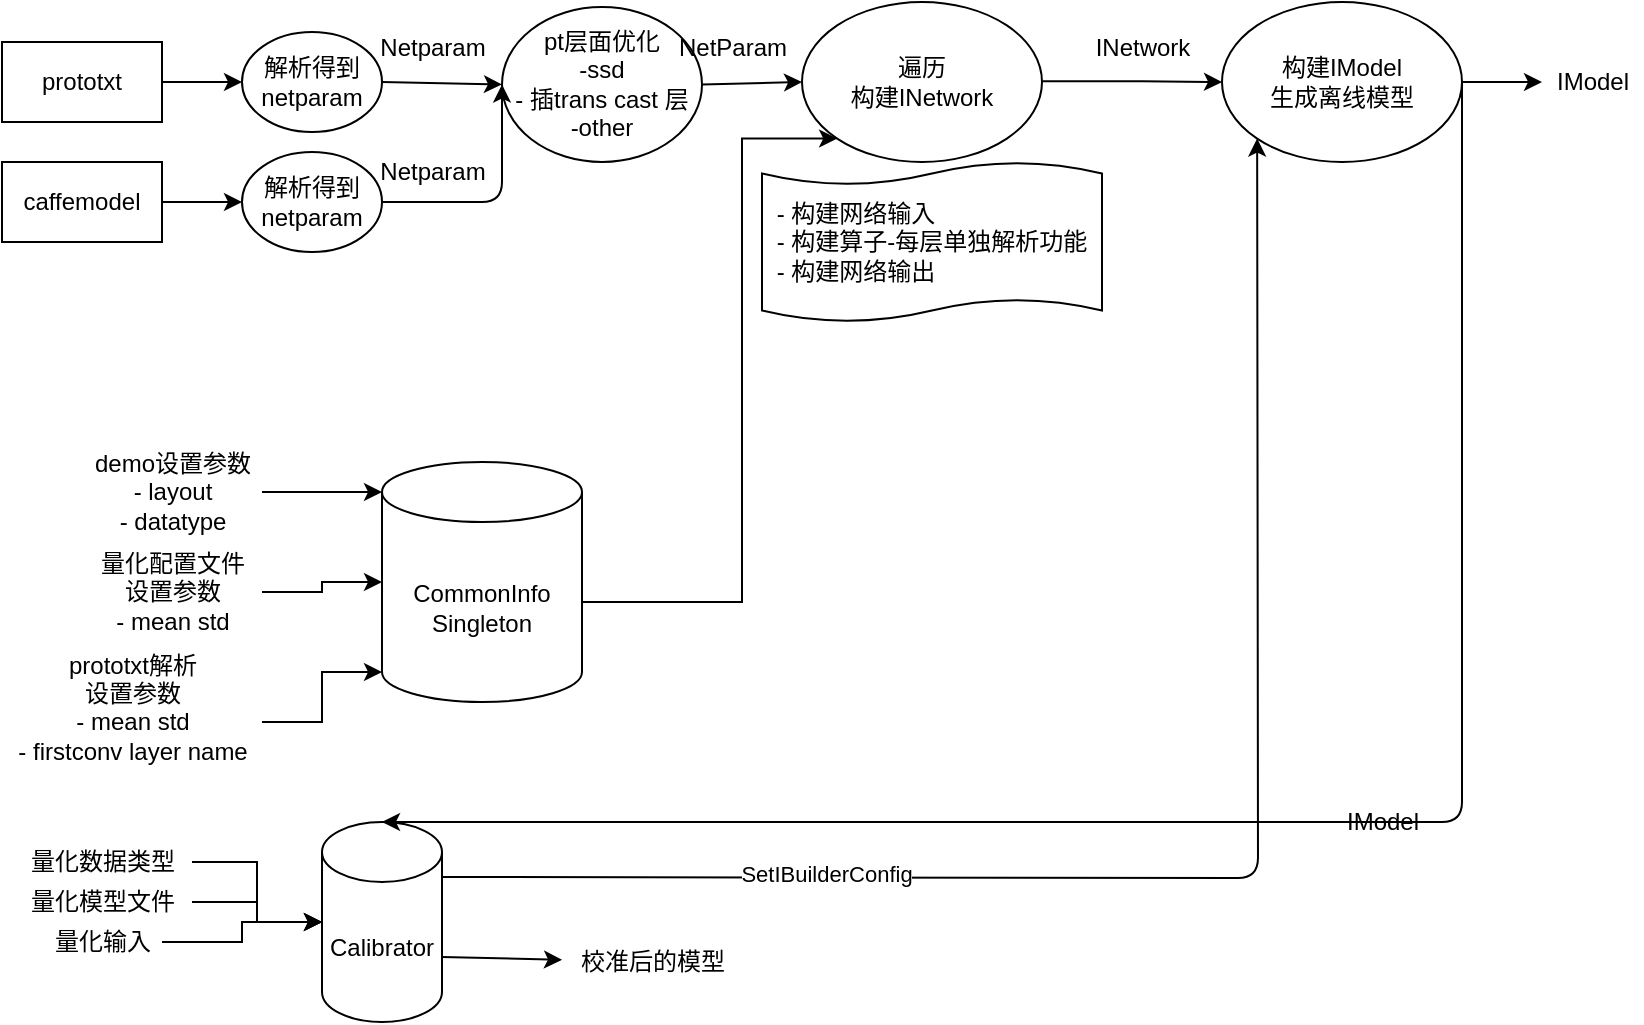 <mxfile version="13.8.1" type="github">
  <diagram id="v_nvT8ZMRaaNZ1D_ayb4" name="Page-1">
    <mxGraphModel dx="942" dy="509" grid="1" gridSize="10" guides="1" tooltips="1" connect="1" arrows="1" fold="1" page="1" pageScale="1" pageWidth="827" pageHeight="1169" math="0" shadow="0">
      <root>
        <mxCell id="0" />
        <mxCell id="1" parent="0" />
        <mxCell id="O-ZwVIryo0NKM8jk4yb6-1" value="prototxt" style="rounded=0;whiteSpace=wrap;html=1;" parent="1" vertex="1">
          <mxGeometry y="240" width="80" height="40" as="geometry" />
        </mxCell>
        <mxCell id="O-ZwVIryo0NKM8jk4yb6-2" value="caffemodel" style="rounded=0;whiteSpace=wrap;html=1;" parent="1" vertex="1">
          <mxGeometry y="300" width="80" height="40" as="geometry" />
        </mxCell>
        <mxCell id="O-ZwVIryo0NKM8jk4yb6-3" value="" style="endArrow=classic;html=1;exitX=1;exitY=0.5;exitDx=0;exitDy=0;" parent="1" source="O-ZwVIryo0NKM8jk4yb6-2" edge="1">
          <mxGeometry width="50" height="50" relative="1" as="geometry">
            <mxPoint x="120" y="360" as="sourcePoint" />
            <mxPoint x="120" y="320" as="targetPoint" />
          </mxGeometry>
        </mxCell>
        <mxCell id="O-ZwVIryo0NKM8jk4yb6-4" value="pt层面优化&lt;br&gt;&lt;div&gt;-ssd&lt;/div&gt;&lt;div&gt;- 插trans cast 层&lt;br&gt;&lt;/div&gt;-other" style="ellipse;whiteSpace=wrap;html=1;" parent="1" vertex="1">
          <mxGeometry x="250" y="222.5" width="100" height="77.5" as="geometry" />
        </mxCell>
        <mxCell id="O-ZwVIryo0NKM8jk4yb6-5" value="" style="endArrow=classic;html=1;exitX=1;exitY=0.5;exitDx=0;exitDy=0;" parent="1" source="O-ZwVIryo0NKM8jk4yb6-1" edge="1">
          <mxGeometry width="50" height="50" relative="1" as="geometry">
            <mxPoint x="30" y="420" as="sourcePoint" />
            <mxPoint x="120" y="260" as="targetPoint" />
            <Array as="points" />
          </mxGeometry>
        </mxCell>
        <mxCell id="O-ZwVIryo0NKM8jk4yb6-6" value="" style="endArrow=classic;html=1;exitX=1;exitY=0.5;exitDx=0;exitDy=0;entryX=0;entryY=0.5;entryDx=0;entryDy=0;" parent="1" target="O-ZwVIryo0NKM8jk4yb6-4" edge="1">
          <mxGeometry width="50" height="50" relative="1" as="geometry">
            <mxPoint x="190" y="260" as="sourcePoint" />
            <mxPoint x="230" y="260" as="targetPoint" />
            <Array as="points" />
          </mxGeometry>
        </mxCell>
        <mxCell id="O-ZwVIryo0NKM8jk4yb6-7" value="解析得到netparam" style="ellipse;whiteSpace=wrap;html=1;" parent="1" vertex="1">
          <mxGeometry x="120" y="235" width="70" height="50" as="geometry" />
        </mxCell>
        <mxCell id="O-ZwVIryo0NKM8jk4yb6-8" value="解析得到netparam" style="ellipse;whiteSpace=wrap;html=1;" parent="1" vertex="1">
          <mxGeometry x="120" y="295" width="70" height="50" as="geometry" />
        </mxCell>
        <mxCell id="O-ZwVIryo0NKM8jk4yb6-9" value="" style="endArrow=classic;html=1;exitX=1;exitY=0.5;exitDx=0;exitDy=0;entryX=0;entryY=0.5;entryDx=0;entryDy=0;" parent="1" source="O-ZwVIryo0NKM8jk4yb6-8" target="O-ZwVIryo0NKM8jk4yb6-4" edge="1">
          <mxGeometry width="50" height="50" relative="1" as="geometry">
            <mxPoint x="210" y="400" as="sourcePoint" />
            <mxPoint x="260" y="350" as="targetPoint" />
            <Array as="points">
              <mxPoint x="250" y="320" />
            </Array>
          </mxGeometry>
        </mxCell>
        <mxCell id="O-ZwVIryo0NKM8jk4yb6-10" value="" style="endArrow=classic;html=1;exitX=1;exitY=0.5;exitDx=0;exitDy=0;entryX=0;entryY=0.5;entryDx=0;entryDy=0;" parent="1" source="O-ZwVIryo0NKM8jk4yb6-4" target="O-ZwVIryo0NKM8jk4yb6-11" edge="1">
          <mxGeometry width="50" height="50" relative="1" as="geometry">
            <mxPoint x="330" y="380" as="sourcePoint" />
            <mxPoint x="380" y="260" as="targetPoint" />
          </mxGeometry>
        </mxCell>
        <mxCell id="O-ZwVIryo0NKM8jk4yb6-11" value="遍历&lt;br&gt;构建INetwork" style="ellipse;whiteSpace=wrap;html=1;" parent="1" vertex="1">
          <mxGeometry x="400" y="220" width="120" height="80" as="geometry" />
        </mxCell>
        <mxCell id="Stex0h5j8dVFl6hF4uOk-2" value="&lt;div align=&quot;left&quot;&gt;&lt;span&gt;- 构建网络输入&lt;/span&gt;&lt;br&gt;&lt;span&gt;- 构建算子-每层单独解析功能&lt;/span&gt;&lt;br&gt;&lt;span&gt;- 构建网络输出&lt;/span&gt;&lt;/div&gt;" style="shape=tape;whiteSpace=wrap;html=1;size=0.143;" parent="1" vertex="1">
          <mxGeometry x="380" y="300" width="170" height="80" as="geometry" />
        </mxCell>
        <mxCell id="Stex0h5j8dVFl6hF4uOk-3" value="" style="endArrow=classic;html=1;exitX=1;exitY=0.5;exitDx=0;exitDy=0;entryX=0;entryY=0.5;entryDx=0;entryDy=0;" parent="1" target="Stex0h5j8dVFl6hF4uOk-10" edge="1">
          <mxGeometry width="50" height="50" relative="1" as="geometry">
            <mxPoint x="520" y="259.58" as="sourcePoint" />
            <mxPoint x="610" y="260" as="targetPoint" />
            <Array as="points">
              <mxPoint x="560" y="259.58" />
            </Array>
          </mxGeometry>
        </mxCell>
        <mxCell id="Stex0h5j8dVFl6hF4uOk-4" value="NetParam" style="text;html=1;align=center;verticalAlign=middle;resizable=0;points=[];autosize=1;" parent="1" vertex="1">
          <mxGeometry x="330" y="232.5" width="70" height="20" as="geometry" />
        </mxCell>
        <mxCell id="Stex0h5j8dVFl6hF4uOk-6" value="&lt;div&gt;INetwork&lt;/div&gt;" style="text;html=1;align=center;verticalAlign=middle;resizable=0;points=[];autosize=1;" parent="1" vertex="1">
          <mxGeometry x="540" y="232.5" width="60" height="20" as="geometry" />
        </mxCell>
        <mxCell id="Stex0h5j8dVFl6hF4uOk-7" value="Netparam" style="text;html=1;align=center;verticalAlign=middle;resizable=0;points=[];autosize=1;" parent="1" vertex="1">
          <mxGeometry x="180" y="232.5" width="70" height="20" as="geometry" />
        </mxCell>
        <mxCell id="Stex0h5j8dVFl6hF4uOk-8" value="Netparam" style="text;html=1;align=center;verticalAlign=middle;resizable=0;points=[];autosize=1;" parent="1" vertex="1">
          <mxGeometry x="180" y="295" width="70" height="20" as="geometry" />
        </mxCell>
        <mxCell id="Stex0h5j8dVFl6hF4uOk-14" value="" style="edgeStyle=orthogonalEdgeStyle;rounded=0;orthogonalLoop=1;jettySize=auto;html=1;" parent="1" source="Stex0h5j8dVFl6hF4uOk-10" target="Stex0h5j8dVFl6hF4uOk-15" edge="1">
          <mxGeometry relative="1" as="geometry">
            <mxPoint x="760" y="250" as="targetPoint" />
          </mxGeometry>
        </mxCell>
        <mxCell id="Stex0h5j8dVFl6hF4uOk-10" value="&lt;div&gt;构建IModel&lt;/div&gt;&lt;div&gt;生成离线模型&lt;br&gt;&lt;/div&gt;" style="ellipse;whiteSpace=wrap;html=1;" parent="1" vertex="1">
          <mxGeometry x="610" y="220" width="120" height="80" as="geometry" />
        </mxCell>
        <mxCell id="Stex0h5j8dVFl6hF4uOk-15" value="&lt;div&gt;IModel&lt;/div&gt;" style="text;html=1;align=center;verticalAlign=middle;resizable=0;points=[];autosize=1;" parent="1" vertex="1">
          <mxGeometry x="770" y="250" width="50" height="20" as="geometry" />
        </mxCell>
        <mxCell id="-lGLg09nR0o12xWgkY-3-10" style="edgeStyle=orthogonalEdgeStyle;rounded=0;orthogonalLoop=1;jettySize=auto;html=1;entryX=0;entryY=1;entryDx=0;entryDy=0;" edge="1" parent="1" source="-lGLg09nR0o12xWgkY-3-1" target="O-ZwVIryo0NKM8jk4yb6-11">
          <mxGeometry relative="1" as="geometry">
            <Array as="points">
              <mxPoint x="370" y="520" />
              <mxPoint x="370" y="288" />
            </Array>
          </mxGeometry>
        </mxCell>
        <mxCell id="-lGLg09nR0o12xWgkY-3-1" value="&lt;div&gt;CommonInfo&lt;/div&gt;&lt;div&gt;Singleton&lt;br&gt;&lt;/div&gt;" style="shape=cylinder3;whiteSpace=wrap;html=1;boundedLbl=1;backgroundOutline=1;size=15;" vertex="1" parent="1">
          <mxGeometry x="190" y="450" width="100" height="120" as="geometry" />
        </mxCell>
        <mxCell id="-lGLg09nR0o12xWgkY-3-3" value="" style="endArrow=classic;html=1;entryX=0;entryY=0;entryDx=0;entryDy=15;entryPerimeter=0;" edge="1" parent="1" source="-lGLg09nR0o12xWgkY-3-4" target="-lGLg09nR0o12xWgkY-3-1">
          <mxGeometry width="50" height="50" relative="1" as="geometry">
            <mxPoint x="140" y="465" as="sourcePoint" />
            <mxPoint x="180" y="470" as="targetPoint" />
          </mxGeometry>
        </mxCell>
        <mxCell id="-lGLg09nR0o12xWgkY-3-4" value="&lt;div&gt;demo设置参数&lt;/div&gt;&lt;div&gt;- layout&lt;/div&gt;&lt;div&gt;- datatype&lt;br&gt;&lt;/div&gt;" style="text;html=1;align=center;verticalAlign=middle;resizable=0;points=[];autosize=1;" vertex="1" parent="1">
          <mxGeometry x="40" y="440" width="90" height="50" as="geometry" />
        </mxCell>
        <mxCell id="-lGLg09nR0o12xWgkY-3-7" value="" style="edgeStyle=orthogonalEdgeStyle;rounded=0;orthogonalLoop=1;jettySize=auto;html=1;" edge="1" parent="1" source="-lGLg09nR0o12xWgkY-3-6" target="-lGLg09nR0o12xWgkY-3-1">
          <mxGeometry relative="1" as="geometry" />
        </mxCell>
        <mxCell id="-lGLg09nR0o12xWgkY-3-6" value="&lt;div&gt;量化配置文件&lt;/div&gt;&lt;div&gt;设置参数&lt;/div&gt;&lt;div&gt;- mean std&lt;br&gt;&lt;/div&gt;" style="text;html=1;align=center;verticalAlign=middle;resizable=0;points=[];autosize=1;" vertex="1" parent="1">
          <mxGeometry x="40" y="490" width="90" height="50" as="geometry" />
        </mxCell>
        <mxCell id="-lGLg09nR0o12xWgkY-3-9" value="" style="edgeStyle=orthogonalEdgeStyle;rounded=0;orthogonalLoop=1;jettySize=auto;html=1;entryX=0;entryY=1;entryDx=0;entryDy=-15;entryPerimeter=0;" edge="1" parent="1" source="-lGLg09nR0o12xWgkY-3-8" target="-lGLg09nR0o12xWgkY-3-1">
          <mxGeometry relative="1" as="geometry" />
        </mxCell>
        <mxCell id="-lGLg09nR0o12xWgkY-3-8" value="&lt;div&gt;prototxt解析&lt;/div&gt;&lt;div&gt;设置参数&lt;/div&gt;&lt;div&gt;- mean std&lt;/div&gt;&lt;div&gt;- firstconv layer name&lt;/div&gt;&lt;div&gt;&lt;br&gt;&lt;/div&gt;" style="text;html=1;align=center;verticalAlign=middle;resizable=0;points=[];autosize=1;" vertex="1" parent="1">
          <mxGeometry y="540" width="130" height="80" as="geometry" />
        </mxCell>
        <mxCell id="-lGLg09nR0o12xWgkY-3-16" value="" style="edgeStyle=orthogonalEdgeStyle;rounded=0;orthogonalLoop=1;jettySize=auto;html=1;" edge="1" parent="1" source="-lGLg09nR0o12xWgkY-3-12" target="-lGLg09nR0o12xWgkY-3-15">
          <mxGeometry relative="1" as="geometry" />
        </mxCell>
        <mxCell id="-lGLg09nR0o12xWgkY-3-12" value="量化数据类型" style="text;html=1;align=center;verticalAlign=middle;resizable=0;points=[];autosize=1;" vertex="1" parent="1">
          <mxGeometry x="5" y="640" width="90" height="20" as="geometry" />
        </mxCell>
        <mxCell id="-lGLg09nR0o12xWgkY-3-17" value="" style="edgeStyle=orthogonalEdgeStyle;rounded=0;orthogonalLoop=1;jettySize=auto;html=1;" edge="1" parent="1" source="-lGLg09nR0o12xWgkY-3-13" target="-lGLg09nR0o12xWgkY-3-15">
          <mxGeometry relative="1" as="geometry" />
        </mxCell>
        <mxCell id="-lGLg09nR0o12xWgkY-3-13" value="量化模型文件" style="text;html=1;align=center;verticalAlign=middle;resizable=0;points=[];autosize=1;" vertex="1" parent="1">
          <mxGeometry x="5" y="660" width="90" height="20" as="geometry" />
        </mxCell>
        <mxCell id="-lGLg09nR0o12xWgkY-3-18" value="" style="edgeStyle=orthogonalEdgeStyle;rounded=0;orthogonalLoop=1;jettySize=auto;html=1;" edge="1" parent="1" source="-lGLg09nR0o12xWgkY-3-14" target="-lGLg09nR0o12xWgkY-3-15">
          <mxGeometry relative="1" as="geometry" />
        </mxCell>
        <mxCell id="-lGLg09nR0o12xWgkY-3-14" value="量化输入" style="text;html=1;align=center;verticalAlign=middle;resizable=0;points=[];autosize=1;" vertex="1" parent="1">
          <mxGeometry x="20" y="680" width="60" height="20" as="geometry" />
        </mxCell>
        <mxCell id="-lGLg09nR0o12xWgkY-3-15" value="&lt;div&gt;Calibrator&lt;/div&gt;" style="shape=cylinder3;whiteSpace=wrap;html=1;boundedLbl=1;backgroundOutline=1;size=15;" vertex="1" parent="1">
          <mxGeometry x="160" y="630" width="60" height="100" as="geometry" />
        </mxCell>
        <mxCell id="-lGLg09nR0o12xWgkY-3-20" value="" style="endArrow=classic;html=1;exitX=1;exitY=0;exitDx=0;exitDy=27.5;exitPerimeter=0;entryX=0;entryY=1;entryDx=0;entryDy=0;" edge="1" parent="1" source="-lGLg09nR0o12xWgkY-3-15" target="Stex0h5j8dVFl6hF4uOk-10">
          <mxGeometry width="50" height="50" relative="1" as="geometry">
            <mxPoint x="390" y="510" as="sourcePoint" />
            <mxPoint x="440" y="460" as="targetPoint" />
            <Array as="points">
              <mxPoint x="628" y="658" />
            </Array>
          </mxGeometry>
        </mxCell>
        <mxCell id="-lGLg09nR0o12xWgkY-3-21" value="SetIBuilderConfig" style="edgeLabel;html=1;align=center;verticalAlign=middle;resizable=0;points=[];" vertex="1" connectable="0" parent="-lGLg09nR0o12xWgkY-3-20">
          <mxGeometry x="-0.506" y="2" relative="1" as="geometry">
            <mxPoint as="offset" />
          </mxGeometry>
        </mxCell>
        <mxCell id="-lGLg09nR0o12xWgkY-3-22" value="" style="endArrow=classic;html=1;entryX=0.5;entryY=0;entryDx=0;entryDy=0;entryPerimeter=0;exitX=1;exitY=0.5;exitDx=0;exitDy=0;" edge="1" parent="1" source="Stex0h5j8dVFl6hF4uOk-10" target="-lGLg09nR0o12xWgkY-3-15">
          <mxGeometry width="50" height="50" relative="1" as="geometry">
            <mxPoint x="690" y="500" as="sourcePoint" />
            <mxPoint x="740" y="450" as="targetPoint" />
            <Array as="points">
              <mxPoint x="730" y="630" />
            </Array>
          </mxGeometry>
        </mxCell>
        <mxCell id="-lGLg09nR0o12xWgkY-3-23" value="&lt;div&gt;IModel&lt;/div&gt;" style="text;html=1;align=center;verticalAlign=middle;resizable=0;points=[];autosize=1;" vertex="1" parent="1">
          <mxGeometry x="665" y="620" width="50" height="20" as="geometry" />
        </mxCell>
        <mxCell id="-lGLg09nR0o12xWgkY-3-24" value="" style="endArrow=classic;html=1;exitX=1;exitY=0;exitDx=0;exitDy=67.5;exitPerimeter=0;" edge="1" parent="1" source="-lGLg09nR0o12xWgkY-3-15" target="-lGLg09nR0o12xWgkY-3-25">
          <mxGeometry width="50" height="50" relative="1" as="geometry">
            <mxPoint x="250" y="690" as="sourcePoint" />
            <mxPoint x="280" y="698" as="targetPoint" />
          </mxGeometry>
        </mxCell>
        <mxCell id="-lGLg09nR0o12xWgkY-3-25" value="校准后的模型" style="text;html=1;align=center;verticalAlign=middle;resizable=0;points=[];autosize=1;" vertex="1" parent="1">
          <mxGeometry x="280" y="690" width="90" height="20" as="geometry" />
        </mxCell>
      </root>
    </mxGraphModel>
  </diagram>
</mxfile>
